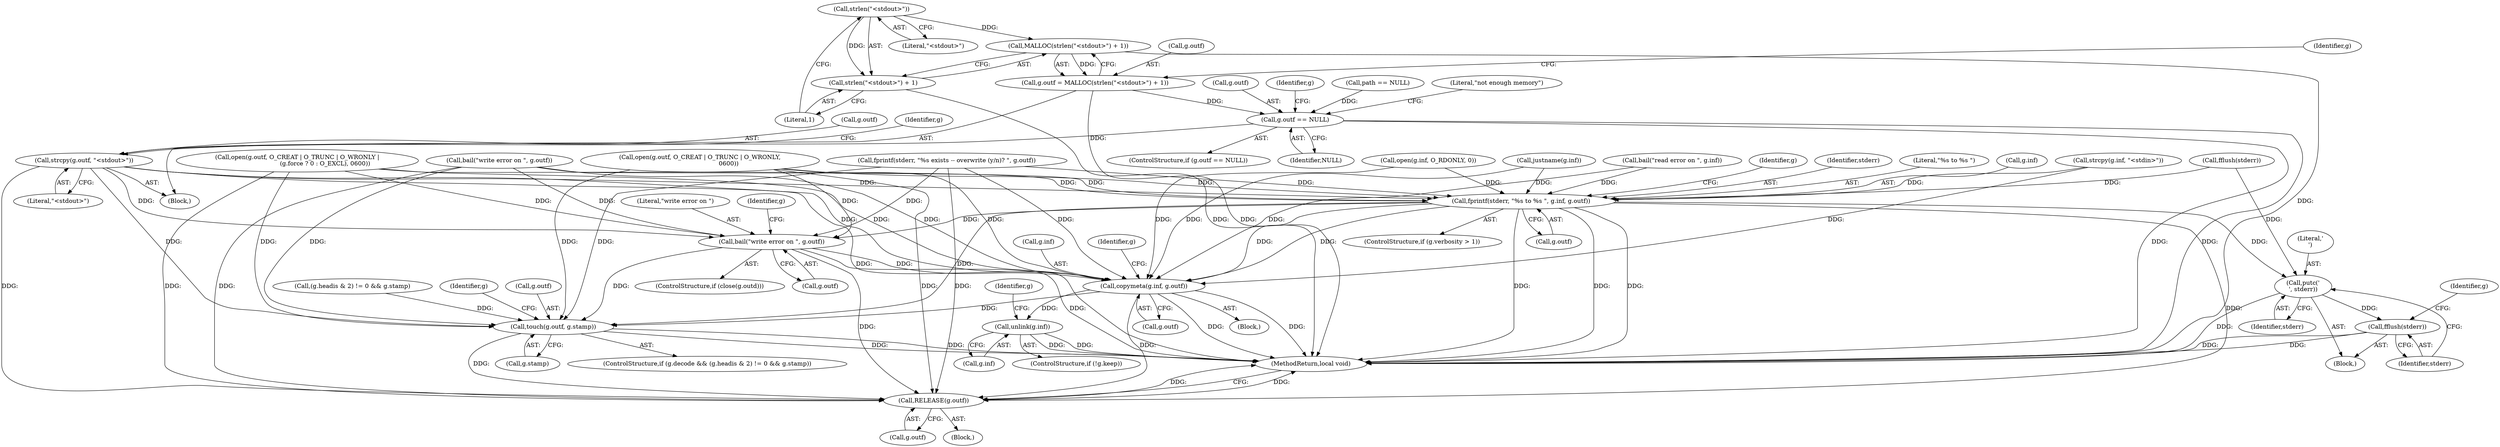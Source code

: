 digraph "0_pigz_fdad1406b3ec809f4954ff7cdf9e99eb18c2458f@API" {
"1000971" [label="(Call,strlen(\"<stdout>\"))"];
"1000969" [label="(Call,MALLOC(strlen(\"<stdout>\") + 1))"];
"1000965" [label="(Call,g.outf = MALLOC(strlen(\"<stdout>\") + 1))"];
"1000975" [label="(Call,g.outf == NULL)"];
"1000983" [label="(Call,strcpy(g.outf, \"<stdout>\"))"];
"1001283" [label="(Call,fprintf(stderr, \"%s to %s \", g.inf, g.outf))"];
"1001328" [label="(Call,putc('\n', stderr))"];
"1001331" [label="(Call,fflush(stderr))"];
"1001355" [label="(Call,bail(\"write error on \", g.outf))"];
"1001373" [label="(Call,copymeta(g.inf, g.outf))"];
"1001385" [label="(Call,unlink(g.inf))"];
"1001405" [label="(Call,touch(g.outf, g.stamp))"];
"1001412" [label="(Call,RELEASE(g.outf))"];
"1000970" [label="(Call,strlen(\"<stdout>\") + 1)"];
"1001373" [label="(Call,copymeta(g.inf, g.outf))"];
"1001356" [label="(Literal,\"write error on \")"];
"1001116" [label="(Call,open(g.outf, O_CREAT | O_TRUNC | O_WRONLY |\n                             (g.force ? 0 : O_EXCL), 0600))"];
"1000966" [label="(Call,g.outf)"];
"1000759" [label="(Call,open(g.inf, O_RDONLY, 0))"];
"1000972" [label="(Literal,\"<stdout>\")"];
"1000973" [label="(Literal,1)"];
"1001289" [label="(Call,g.outf)"];
"1001153" [label="(Call,fprintf(stderr, \"%s exists -- overwrite (y/n)? \", g.outf))"];
"1000965" [label="(Call,g.outf = MALLOC(strlen(\"<stdout>\") + 1))"];
"1000985" [label="(Identifier,g)"];
"1001328" [label="(Call,putc('\n', stderr))"];
"1001294" [label="(Identifier,g)"];
"1001327" [label="(Block,)"];
"1001264" [label="(Call,bail(\"write error on \", g.outf))"];
"1001284" [label="(Identifier,stderr)"];
"1001385" [label="(Call,unlink(g.inf))"];
"1001389" [label="(ControlStructure,if (g.decode && (g.headis & 2) != 0 && g.stamp))"];
"1000975" [label="(Call,g.outf == NULL)"];
"1001285" [label="(Literal,\"%s to %s \")"];
"1001332" [label="(Identifier,stderr)"];
"1001283" [label="(Call,fprintf(stderr, \"%s to %s \", g.inf, g.outf))"];
"1001213" [label="(Call,open(g.outf, O_CREAT | O_TRUNC | O_WRONLY,\n                              0600))"];
"1000958" [label="(Call,path == NULL)"];
"1000771" [label="(Call,bail(\"read error on \", g.inf))"];
"1000970" [label="(Call,strlen(\"<stdout>\") + 1)"];
"1001331" [label="(Call,fflush(stderr))"];
"1001286" [label="(Call,g.inf)"];
"1001336" [label="(Identifier,g)"];
"1000974" [label="(ControlStructure,if (g.outf == NULL))"];
"1000984" [label="(Call,g.outf)"];
"1001374" [label="(Call,g.inf)"];
"1001355" [label="(Call,bail(\"write error on \", g.outf))"];
"1001405" [label="(Call,touch(g.outf, g.stamp))"];
"1001413" [label="(Call,g.outf)"];
"1001392" [label="(Identifier,g)"];
"1000150" [label="(Call,strcpy(g.inf, \"<stdin>\"))"];
"1001394" [label="(Call,(g.headis & 2) != 0 && g.stamp)"];
"1000977" [label="(Identifier,g)"];
"1000134" [label="(Block,)"];
"1001412" [label="(Call,RELEASE(g.outf))"];
"1001372" [label="(Block,)"];
"1001416" [label="(MethodReturn,local void)"];
"1001329" [label="(Literal,'\n')"];
"1001330" [label="(Identifier,stderr)"];
"1000979" [label="(Identifier,NULL)"];
"1000983" [label="(Call,strcpy(g.outf, \"<stdout>\"))"];
"1000786" [label="(Call,justname(g.inf))"];
"1001277" [label="(ControlStructure,if (g.verbosity > 1))"];
"1000981" [label="(Literal,\"not enough memory\")"];
"1001377" [label="(Call,g.outf)"];
"1000990" [label="(Identifier,g)"];
"1001350" [label="(ControlStructure,if (close(g.outd)))"];
"1000969" [label="(Call,MALLOC(strlen(\"<stdout>\") + 1))"];
"1000987" [label="(Literal,\"<stdout>\")"];
"1001357" [label="(Call,g.outf)"];
"1001159" [label="(Call,fflush(stderr))"];
"1000971" [label="(Call,strlen(\"<stdout>\"))"];
"1001362" [label="(Identifier,g)"];
"1001383" [label="(Identifier,g)"];
"1001380" [label="(ControlStructure,if (!g.keep))"];
"1000976" [label="(Call,g.outf)"];
"1000964" [label="(Block,)"];
"1001386" [label="(Call,g.inf)"];
"1001409" [label="(Call,g.stamp)"];
"1001414" [label="(Identifier,g)"];
"1001406" [label="(Call,g.outf)"];
"1000971" -> "1000970"  [label="AST: "];
"1000971" -> "1000972"  [label="CFG: "];
"1000972" -> "1000971"  [label="AST: "];
"1000973" -> "1000971"  [label="CFG: "];
"1000971" -> "1000969"  [label="DDG: "];
"1000971" -> "1000970"  [label="DDG: "];
"1000969" -> "1000965"  [label="AST: "];
"1000969" -> "1000970"  [label="CFG: "];
"1000970" -> "1000969"  [label="AST: "];
"1000965" -> "1000969"  [label="CFG: "];
"1000969" -> "1001416"  [label="DDG: "];
"1000969" -> "1000965"  [label="DDG: "];
"1000965" -> "1000964"  [label="AST: "];
"1000966" -> "1000965"  [label="AST: "];
"1000977" -> "1000965"  [label="CFG: "];
"1000965" -> "1001416"  [label="DDG: "];
"1000965" -> "1000975"  [label="DDG: "];
"1000975" -> "1000974"  [label="AST: "];
"1000975" -> "1000979"  [label="CFG: "];
"1000976" -> "1000975"  [label="AST: "];
"1000979" -> "1000975"  [label="AST: "];
"1000981" -> "1000975"  [label="CFG: "];
"1000985" -> "1000975"  [label="CFG: "];
"1000975" -> "1001416"  [label="DDG: "];
"1000975" -> "1001416"  [label="DDG: "];
"1000958" -> "1000975"  [label="DDG: "];
"1000975" -> "1000983"  [label="DDG: "];
"1000983" -> "1000964"  [label="AST: "];
"1000983" -> "1000987"  [label="CFG: "];
"1000984" -> "1000983"  [label="AST: "];
"1000987" -> "1000983"  [label="AST: "];
"1000990" -> "1000983"  [label="CFG: "];
"1000983" -> "1001416"  [label="DDG: "];
"1000983" -> "1001283"  [label="DDG: "];
"1000983" -> "1001355"  [label="DDG: "];
"1000983" -> "1001373"  [label="DDG: "];
"1000983" -> "1001405"  [label="DDG: "];
"1000983" -> "1001412"  [label="DDG: "];
"1001283" -> "1001277"  [label="AST: "];
"1001283" -> "1001289"  [label="CFG: "];
"1001284" -> "1001283"  [label="AST: "];
"1001285" -> "1001283"  [label="AST: "];
"1001286" -> "1001283"  [label="AST: "];
"1001289" -> "1001283"  [label="AST: "];
"1001294" -> "1001283"  [label="CFG: "];
"1001283" -> "1001416"  [label="DDG: "];
"1001283" -> "1001416"  [label="DDG: "];
"1001283" -> "1001416"  [label="DDG: "];
"1001159" -> "1001283"  [label="DDG: "];
"1000771" -> "1001283"  [label="DDG: "];
"1000150" -> "1001283"  [label="DDG: "];
"1000759" -> "1001283"  [label="DDG: "];
"1000786" -> "1001283"  [label="DDG: "];
"1001264" -> "1001283"  [label="DDG: "];
"1001153" -> "1001283"  [label="DDG: "];
"1001213" -> "1001283"  [label="DDG: "];
"1001116" -> "1001283"  [label="DDG: "];
"1001283" -> "1001328"  [label="DDG: "];
"1001283" -> "1001355"  [label="DDG: "];
"1001283" -> "1001373"  [label="DDG: "];
"1001283" -> "1001373"  [label="DDG: "];
"1001283" -> "1001405"  [label="DDG: "];
"1001283" -> "1001412"  [label="DDG: "];
"1001328" -> "1001327"  [label="AST: "];
"1001328" -> "1001330"  [label="CFG: "];
"1001329" -> "1001328"  [label="AST: "];
"1001330" -> "1001328"  [label="AST: "];
"1001332" -> "1001328"  [label="CFG: "];
"1001328" -> "1001416"  [label="DDG: "];
"1001159" -> "1001328"  [label="DDG: "];
"1001328" -> "1001331"  [label="DDG: "];
"1001331" -> "1001327"  [label="AST: "];
"1001331" -> "1001332"  [label="CFG: "];
"1001332" -> "1001331"  [label="AST: "];
"1001336" -> "1001331"  [label="CFG: "];
"1001331" -> "1001416"  [label="DDG: "];
"1001331" -> "1001416"  [label="DDG: "];
"1001355" -> "1001350"  [label="AST: "];
"1001355" -> "1001357"  [label="CFG: "];
"1001356" -> "1001355"  [label="AST: "];
"1001357" -> "1001355"  [label="AST: "];
"1001362" -> "1001355"  [label="CFG: "];
"1001355" -> "1001416"  [label="DDG: "];
"1001264" -> "1001355"  [label="DDG: "];
"1001153" -> "1001355"  [label="DDG: "];
"1001213" -> "1001355"  [label="DDG: "];
"1001116" -> "1001355"  [label="DDG: "];
"1001355" -> "1001373"  [label="DDG: "];
"1001355" -> "1001405"  [label="DDG: "];
"1001355" -> "1001412"  [label="DDG: "];
"1001373" -> "1001372"  [label="AST: "];
"1001373" -> "1001377"  [label="CFG: "];
"1001374" -> "1001373"  [label="AST: "];
"1001377" -> "1001373"  [label="AST: "];
"1001383" -> "1001373"  [label="CFG: "];
"1001373" -> "1001416"  [label="DDG: "];
"1001373" -> "1001416"  [label="DDG: "];
"1000771" -> "1001373"  [label="DDG: "];
"1000150" -> "1001373"  [label="DDG: "];
"1000759" -> "1001373"  [label="DDG: "];
"1000786" -> "1001373"  [label="DDG: "];
"1001264" -> "1001373"  [label="DDG: "];
"1001153" -> "1001373"  [label="DDG: "];
"1001213" -> "1001373"  [label="DDG: "];
"1001116" -> "1001373"  [label="DDG: "];
"1001373" -> "1001385"  [label="DDG: "];
"1001373" -> "1001405"  [label="DDG: "];
"1001373" -> "1001412"  [label="DDG: "];
"1001385" -> "1001380"  [label="AST: "];
"1001385" -> "1001386"  [label="CFG: "];
"1001386" -> "1001385"  [label="AST: "];
"1001392" -> "1001385"  [label="CFG: "];
"1001385" -> "1001416"  [label="DDG: "];
"1001385" -> "1001416"  [label="DDG: "];
"1001405" -> "1001389"  [label="AST: "];
"1001405" -> "1001409"  [label="CFG: "];
"1001406" -> "1001405"  [label="AST: "];
"1001409" -> "1001405"  [label="AST: "];
"1001414" -> "1001405"  [label="CFG: "];
"1001405" -> "1001416"  [label="DDG: "];
"1001405" -> "1001416"  [label="DDG: "];
"1001264" -> "1001405"  [label="DDG: "];
"1001153" -> "1001405"  [label="DDG: "];
"1001213" -> "1001405"  [label="DDG: "];
"1001116" -> "1001405"  [label="DDG: "];
"1001394" -> "1001405"  [label="DDG: "];
"1001405" -> "1001412"  [label="DDG: "];
"1001412" -> "1000134"  [label="AST: "];
"1001412" -> "1001413"  [label="CFG: "];
"1001413" -> "1001412"  [label="AST: "];
"1001416" -> "1001412"  [label="CFG: "];
"1001412" -> "1001416"  [label="DDG: "];
"1001412" -> "1001416"  [label="DDG: "];
"1001264" -> "1001412"  [label="DDG: "];
"1001153" -> "1001412"  [label="DDG: "];
"1001213" -> "1001412"  [label="DDG: "];
"1001116" -> "1001412"  [label="DDG: "];
"1000970" -> "1000973"  [label="CFG: "];
"1000973" -> "1000970"  [label="AST: "];
"1000970" -> "1001416"  [label="DDG: "];
}
